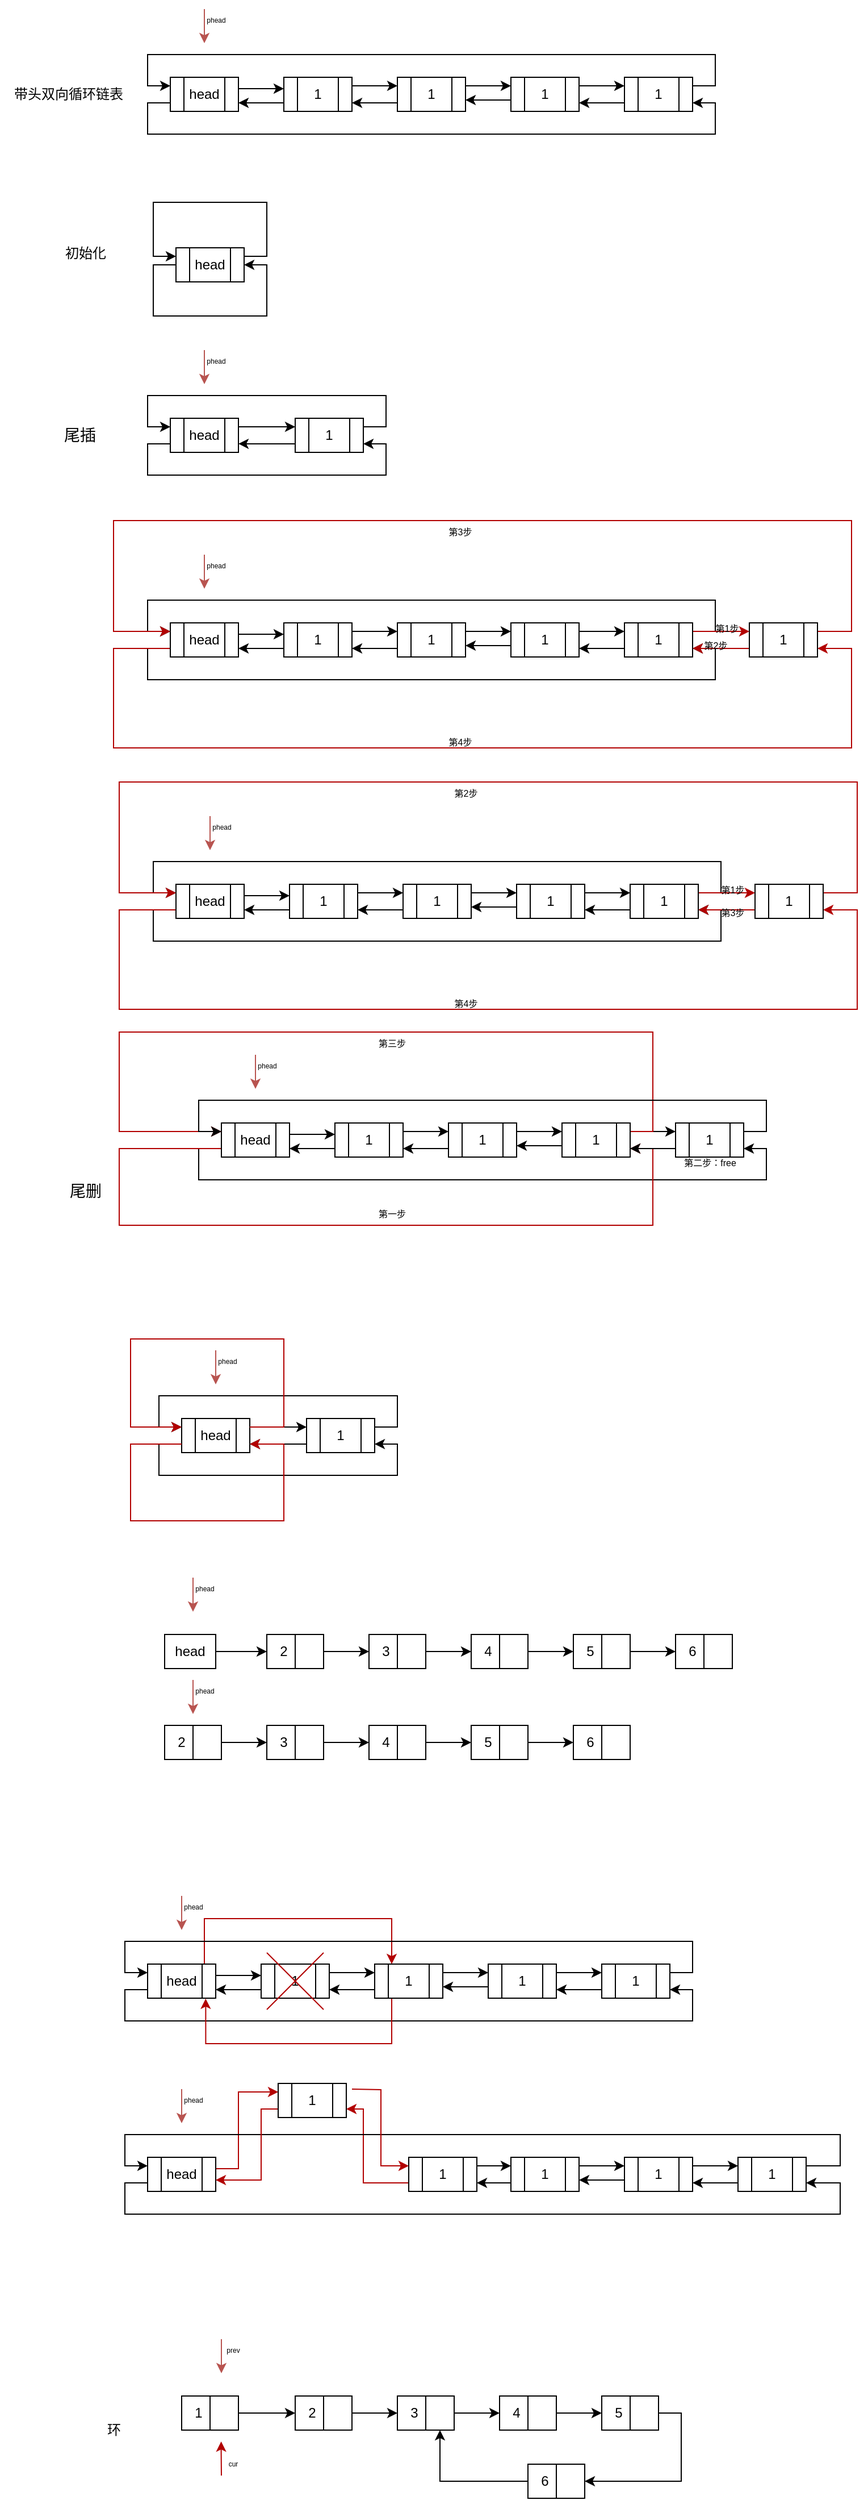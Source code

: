 <mxfile version="20.8.16" type="device"><diagram name="第 1 页" id="2pVMk-pd1giVFOYNEmLN"><mxGraphModel dx="1646" dy="1942" grid="1" gridSize="10" guides="1" tooltips="1" connect="1" arrows="1" fold="1" page="0" pageScale="1" pageWidth="827" pageHeight="1169" math="0" shadow="0"><root><mxCell id="0"/><mxCell id="1" parent="0"/><mxCell id="L4hnc8rmZzQ2T6LxrOu_-1" style="edgeStyle=orthogonalEdgeStyle;rounded=0;orthogonalLoop=1;jettySize=auto;html=1;labelBackgroundColor=#802BFF;fontSize=6;" parent="1" source="L4hnc8rmZzQ2T6LxrOu_-2" target="L4hnc8rmZzQ2T6LxrOu_-16" edge="1"><mxGeometry relative="1" as="geometry"><mxPoint x="-160" y="-1090" as="targetPoint"/><Array as="points"><mxPoint x="-170" y="-1090"/><mxPoint x="-170" y="-1090"/></Array></mxGeometry></mxCell><mxCell id="L4hnc8rmZzQ2T6LxrOu_-33" style="edgeStyle=orthogonalEdgeStyle;rounded=0;orthogonalLoop=1;jettySize=auto;html=1;exitX=0;exitY=0.75;exitDx=0;exitDy=0;entryX=1;entryY=0.75;entryDx=0;entryDy=0;" parent="1" source="L4hnc8rmZzQ2T6LxrOu_-2" target="L4hnc8rmZzQ2T6LxrOu_-21" edge="1"><mxGeometry relative="1" as="geometry"><Array as="points"><mxPoint x="-270" y="-1077"/><mxPoint x="-270" y="-1050"/><mxPoint x="230" y="-1050"/><mxPoint x="230" y="-1077"/></Array></mxGeometry></mxCell><mxCell id="L4hnc8rmZzQ2T6LxrOu_-2" value="head" style="shape=process;whiteSpace=wrap;html=1;backgroundOutline=1;size=0.2;" parent="1" vertex="1"><mxGeometry x="-250" y="-1100" width="60" height="30" as="geometry"/></mxCell><mxCell id="L4hnc8rmZzQ2T6LxrOu_-14" value="" style="endArrow=classic;html=1;rounded=0;fillColor=#f8cecc;strokeColor=#b85450;" parent="1" edge="1"><mxGeometry width="50" height="50" relative="1" as="geometry"><mxPoint x="-220" y="-1160" as="sourcePoint"/><mxPoint x="-220" y="-1130" as="targetPoint"/><Array as="points"><mxPoint x="-220" y="-1150"/></Array></mxGeometry></mxCell><mxCell id="L4hnc8rmZzQ2T6LxrOu_-15" value="phead" style="text;html=1;align=center;verticalAlign=middle;resizable=0;points=[];autosize=1;strokeColor=none;fillColor=none;fontSize=6;" parent="1" vertex="1"><mxGeometry x="-230" y="-1160" width="40" height="20" as="geometry"/></mxCell><mxCell id="L4hnc8rmZzQ2T6LxrOu_-24" style="edgeStyle=orthogonalEdgeStyle;rounded=0;orthogonalLoop=1;jettySize=auto;html=1;exitX=0;exitY=0.75;exitDx=0;exitDy=0;entryX=1;entryY=0.75;entryDx=0;entryDy=0;" parent="1" source="L4hnc8rmZzQ2T6LxrOu_-16" target="L4hnc8rmZzQ2T6LxrOu_-2" edge="1"><mxGeometry relative="1" as="geometry"/></mxCell><mxCell id="L4hnc8rmZzQ2T6LxrOu_-26" style="edgeStyle=orthogonalEdgeStyle;rounded=0;orthogonalLoop=1;jettySize=auto;html=1;exitX=1;exitY=0.25;exitDx=0;exitDy=0;entryX=0;entryY=0.25;entryDx=0;entryDy=0;" parent="1" source="L4hnc8rmZzQ2T6LxrOu_-16" target="L4hnc8rmZzQ2T6LxrOu_-17" edge="1"><mxGeometry relative="1" as="geometry"/></mxCell><mxCell id="L4hnc8rmZzQ2T6LxrOu_-16" value="1" style="shape=process;whiteSpace=wrap;html=1;backgroundOutline=1;size=0.2;" parent="1" vertex="1"><mxGeometry x="-150" y="-1100" width="60" height="30" as="geometry"/></mxCell><mxCell id="L4hnc8rmZzQ2T6LxrOu_-25" style="edgeStyle=orthogonalEdgeStyle;rounded=0;orthogonalLoop=1;jettySize=auto;html=1;exitX=0;exitY=0.75;exitDx=0;exitDy=0;entryX=1;entryY=0.75;entryDx=0;entryDy=0;" parent="1" source="L4hnc8rmZzQ2T6LxrOu_-17" target="L4hnc8rmZzQ2T6LxrOu_-16" edge="1"><mxGeometry relative="1" as="geometry"/></mxCell><mxCell id="L4hnc8rmZzQ2T6LxrOu_-28" style="edgeStyle=orthogonalEdgeStyle;rounded=0;orthogonalLoop=1;jettySize=auto;html=1;exitX=1;exitY=0.25;exitDx=0;exitDy=0;entryX=0;entryY=0.25;entryDx=0;entryDy=0;" parent="1" source="L4hnc8rmZzQ2T6LxrOu_-17" target="L4hnc8rmZzQ2T6LxrOu_-19" edge="1"><mxGeometry relative="1" as="geometry"/></mxCell><mxCell id="L4hnc8rmZzQ2T6LxrOu_-17" value="1" style="shape=process;whiteSpace=wrap;html=1;backgroundOutline=1;size=0.2;" parent="1" vertex="1"><mxGeometry x="-50" y="-1100" width="60" height="30" as="geometry"/></mxCell><mxCell id="L4hnc8rmZzQ2T6LxrOu_-27" value="" style="edgeStyle=orthogonalEdgeStyle;rounded=0;orthogonalLoop=1;jettySize=auto;html=1;" parent="1" source="L4hnc8rmZzQ2T6LxrOu_-19" target="L4hnc8rmZzQ2T6LxrOu_-17" edge="1"><mxGeometry relative="1" as="geometry"><Array as="points"><mxPoint x="30" y="-1080"/><mxPoint x="30" y="-1080"/></Array></mxGeometry></mxCell><mxCell id="L4hnc8rmZzQ2T6LxrOu_-30" style="edgeStyle=orthogonalEdgeStyle;rounded=0;orthogonalLoop=1;jettySize=auto;html=1;exitX=1;exitY=0.25;exitDx=0;exitDy=0;entryX=0;entryY=0.25;entryDx=0;entryDy=0;" parent="1" source="L4hnc8rmZzQ2T6LxrOu_-19" target="L4hnc8rmZzQ2T6LxrOu_-21" edge="1"><mxGeometry relative="1" as="geometry"/></mxCell><mxCell id="L4hnc8rmZzQ2T6LxrOu_-19" value="1" style="shape=process;whiteSpace=wrap;html=1;backgroundOutline=1;size=0.2;" parent="1" vertex="1"><mxGeometry x="50" y="-1100" width="60" height="30" as="geometry"/></mxCell><mxCell id="L4hnc8rmZzQ2T6LxrOu_-31" style="edgeStyle=orthogonalEdgeStyle;rounded=0;orthogonalLoop=1;jettySize=auto;html=1;exitX=0;exitY=0.75;exitDx=0;exitDy=0;entryX=1;entryY=0.75;entryDx=0;entryDy=0;" parent="1" source="L4hnc8rmZzQ2T6LxrOu_-21" target="L4hnc8rmZzQ2T6LxrOu_-19" edge="1"><mxGeometry relative="1" as="geometry"/></mxCell><mxCell id="L4hnc8rmZzQ2T6LxrOu_-32" style="edgeStyle=orthogonalEdgeStyle;rounded=0;orthogonalLoop=1;jettySize=auto;html=1;exitX=1;exitY=0.25;exitDx=0;exitDy=0;entryX=0;entryY=0.25;entryDx=0;entryDy=0;" parent="1" source="L4hnc8rmZzQ2T6LxrOu_-21" target="L4hnc8rmZzQ2T6LxrOu_-2" edge="1"><mxGeometry relative="1" as="geometry"><Array as="points"><mxPoint x="230" y="-1092"/><mxPoint x="230" y="-1120"/><mxPoint x="-270" y="-1120"/><mxPoint x="-270" y="-1092"/></Array></mxGeometry></mxCell><mxCell id="L4hnc8rmZzQ2T6LxrOu_-21" value="1" style="shape=process;whiteSpace=wrap;html=1;backgroundOutline=1;size=0.2;" parent="1" vertex="1"><mxGeometry x="150" y="-1100" width="60" height="30" as="geometry"/></mxCell><mxCell id="L4hnc8rmZzQ2T6LxrOu_-23" value="带头双向循环链表" style="text;html=1;align=center;verticalAlign=middle;resizable=0;points=[];autosize=1;strokeColor=none;fillColor=none;" parent="1" vertex="1"><mxGeometry x="-400" y="-1100" width="120" height="30" as="geometry"/></mxCell><mxCell id="L4hnc8rmZzQ2T6LxrOu_-77" style="edgeStyle=orthogonalEdgeStyle;rounded=0;orthogonalLoop=1;jettySize=auto;html=1;exitX=1;exitY=0.25;exitDx=0;exitDy=0;entryX=0;entryY=0.25;entryDx=0;entryDy=0;fontSize=8;" parent="1" source="L4hnc8rmZzQ2T6LxrOu_-35" target="L4hnc8rmZzQ2T6LxrOu_-72" edge="1"><mxGeometry relative="1" as="geometry"/></mxCell><mxCell id="L4hnc8rmZzQ2T6LxrOu_-35" value="head" style="shape=process;whiteSpace=wrap;html=1;backgroundOutline=1;size=0.2;" parent="1" vertex="1"><mxGeometry x="-250" y="-800" width="60" height="30" as="geometry"/></mxCell><mxCell id="L4hnc8rmZzQ2T6LxrOu_-37" style="edgeStyle=orthogonalEdgeStyle;rounded=0;orthogonalLoop=1;jettySize=auto;html=1;exitX=0;exitY=0.75;exitDx=0;exitDy=0;entryX=1;entryY=0.75;entryDx=0;entryDy=0;" parent="1" source="L4hnc8rmZzQ2T6LxrOu_-35" target="L4hnc8rmZzQ2T6LxrOu_-72" edge="1"><mxGeometry relative="1" as="geometry"><Array as="points"><mxPoint x="-270" y="-778"/><mxPoint x="-270" y="-750"/><mxPoint x="-60" y="-750"/><mxPoint x="-60" y="-778"/></Array></mxGeometry></mxCell><mxCell id="L4hnc8rmZzQ2T6LxrOu_-38" value="" style="endArrow=classic;html=1;rounded=0;fillColor=#f8cecc;strokeColor=#b85450;" parent="1" edge="1"><mxGeometry width="50" height="50" relative="1" as="geometry"><mxPoint x="-220" y="-860" as="sourcePoint"/><mxPoint x="-220" y="-830" as="targetPoint"/><Array as="points"><mxPoint x="-220" y="-850"/></Array></mxGeometry></mxCell><mxCell id="L4hnc8rmZzQ2T6LxrOu_-39" value="phead" style="text;html=1;align=center;verticalAlign=middle;resizable=0;points=[];autosize=1;strokeColor=none;fillColor=none;fontSize=6;" parent="1" vertex="1"><mxGeometry x="-230" y="-860" width="40" height="20" as="geometry"/></mxCell><mxCell id="L4hnc8rmZzQ2T6LxrOu_-40" value="初始化" style="text;html=1;align=center;verticalAlign=middle;resizable=0;points=[];autosize=1;strokeColor=none;fillColor=none;" parent="1" vertex="1"><mxGeometry x="-355" y="-960" width="60" height="30" as="geometry"/></mxCell><mxCell id="L4hnc8rmZzQ2T6LxrOu_-41" style="edgeStyle=orthogonalEdgeStyle;rounded=0;orthogonalLoop=1;jettySize=auto;html=1;labelBackgroundColor=#802BFF;fontSize=6;" parent="1" source="L4hnc8rmZzQ2T6LxrOu_-43" target="L4hnc8rmZzQ2T6LxrOu_-48" edge="1"><mxGeometry relative="1" as="geometry"><mxPoint x="-160" y="-610" as="targetPoint"/><Array as="points"><mxPoint x="-170" y="-610"/><mxPoint x="-170" y="-610"/></Array></mxGeometry></mxCell><mxCell id="L4hnc8rmZzQ2T6LxrOu_-42" style="edgeStyle=orthogonalEdgeStyle;rounded=0;orthogonalLoop=1;jettySize=auto;html=1;exitX=0;exitY=0.75;exitDx=0;exitDy=0;entryX=1;entryY=0.75;entryDx=0;entryDy=0;" parent="1" source="L4hnc8rmZzQ2T6LxrOu_-43" target="L4hnc8rmZzQ2T6LxrOu_-57" edge="1"><mxGeometry relative="1" as="geometry"><Array as="points"><mxPoint x="-270" y="-597"/><mxPoint x="-270" y="-570"/><mxPoint x="230" y="-570"/><mxPoint x="230" y="-597"/></Array></mxGeometry></mxCell><mxCell id="L4hnc8rmZzQ2T6LxrOu_-67" style="edgeStyle=orthogonalEdgeStyle;rounded=0;orthogonalLoop=1;jettySize=auto;html=1;exitX=0;exitY=0.75;exitDx=0;exitDy=0;entryX=1;entryY=0.75;entryDx=0;entryDy=0;fontSize=8;fillColor=#e51400;strokeColor=#B20000;" parent="1" source="L4hnc8rmZzQ2T6LxrOu_-43" target="L4hnc8rmZzQ2T6LxrOu_-59" edge="1"><mxGeometry relative="1" as="geometry"><Array as="points"><mxPoint x="-300" y="-598"/><mxPoint x="-300" y="-510"/><mxPoint x="350" y="-510"/><mxPoint x="350" y="-598"/></Array></mxGeometry></mxCell><mxCell id="L4hnc8rmZzQ2T6LxrOu_-43" value="head" style="shape=process;whiteSpace=wrap;html=1;backgroundOutline=1;size=0.2;" parent="1" vertex="1"><mxGeometry x="-250" y="-620" width="60" height="30" as="geometry"/></mxCell><mxCell id="L4hnc8rmZzQ2T6LxrOu_-44" value="" style="endArrow=classic;html=1;rounded=0;fillColor=#f8cecc;strokeColor=#b85450;" parent="1" edge="1"><mxGeometry width="50" height="50" relative="1" as="geometry"><mxPoint x="-220" y="-680" as="sourcePoint"/><mxPoint x="-220" y="-650" as="targetPoint"/><Array as="points"><mxPoint x="-220" y="-670"/></Array></mxGeometry></mxCell><mxCell id="L4hnc8rmZzQ2T6LxrOu_-45" value="phead" style="text;html=1;align=center;verticalAlign=middle;resizable=0;points=[];autosize=1;strokeColor=none;fillColor=none;fontSize=6;" parent="1" vertex="1"><mxGeometry x="-230" y="-680" width="40" height="20" as="geometry"/></mxCell><mxCell id="L4hnc8rmZzQ2T6LxrOu_-46" style="edgeStyle=orthogonalEdgeStyle;rounded=0;orthogonalLoop=1;jettySize=auto;html=1;exitX=0;exitY=0.75;exitDx=0;exitDy=0;entryX=1;entryY=0.75;entryDx=0;entryDy=0;" parent="1" source="L4hnc8rmZzQ2T6LxrOu_-48" target="L4hnc8rmZzQ2T6LxrOu_-43" edge="1"><mxGeometry relative="1" as="geometry"/></mxCell><mxCell id="L4hnc8rmZzQ2T6LxrOu_-47" style="edgeStyle=orthogonalEdgeStyle;rounded=0;orthogonalLoop=1;jettySize=auto;html=1;exitX=1;exitY=0.25;exitDx=0;exitDy=0;entryX=0;entryY=0.25;entryDx=0;entryDy=0;" parent="1" source="L4hnc8rmZzQ2T6LxrOu_-48" target="L4hnc8rmZzQ2T6LxrOu_-51" edge="1"><mxGeometry relative="1" as="geometry"/></mxCell><mxCell id="L4hnc8rmZzQ2T6LxrOu_-48" value="1" style="shape=process;whiteSpace=wrap;html=1;backgroundOutline=1;size=0.2;" parent="1" vertex="1"><mxGeometry x="-150" y="-620" width="60" height="30" as="geometry"/></mxCell><mxCell id="L4hnc8rmZzQ2T6LxrOu_-49" style="edgeStyle=orthogonalEdgeStyle;rounded=0;orthogonalLoop=1;jettySize=auto;html=1;exitX=0;exitY=0.75;exitDx=0;exitDy=0;entryX=1;entryY=0.75;entryDx=0;entryDy=0;" parent="1" source="L4hnc8rmZzQ2T6LxrOu_-51" target="L4hnc8rmZzQ2T6LxrOu_-48" edge="1"><mxGeometry relative="1" as="geometry"/></mxCell><mxCell id="L4hnc8rmZzQ2T6LxrOu_-50" style="edgeStyle=orthogonalEdgeStyle;rounded=0;orthogonalLoop=1;jettySize=auto;html=1;exitX=1;exitY=0.25;exitDx=0;exitDy=0;entryX=0;entryY=0.25;entryDx=0;entryDy=0;" parent="1" source="L4hnc8rmZzQ2T6LxrOu_-51" target="L4hnc8rmZzQ2T6LxrOu_-54" edge="1"><mxGeometry relative="1" as="geometry"/></mxCell><mxCell id="L4hnc8rmZzQ2T6LxrOu_-51" value="1" style="shape=process;whiteSpace=wrap;html=1;backgroundOutline=1;size=0.2;" parent="1" vertex="1"><mxGeometry x="-50" y="-620" width="60" height="30" as="geometry"/></mxCell><mxCell id="L4hnc8rmZzQ2T6LxrOu_-52" value="" style="edgeStyle=orthogonalEdgeStyle;rounded=0;orthogonalLoop=1;jettySize=auto;html=1;" parent="1" source="L4hnc8rmZzQ2T6LxrOu_-54" target="L4hnc8rmZzQ2T6LxrOu_-51" edge="1"><mxGeometry relative="1" as="geometry"><Array as="points"><mxPoint x="30" y="-600"/><mxPoint x="30" y="-600"/></Array></mxGeometry></mxCell><mxCell id="L4hnc8rmZzQ2T6LxrOu_-53" style="edgeStyle=orthogonalEdgeStyle;rounded=0;orthogonalLoop=1;jettySize=auto;html=1;exitX=1;exitY=0.25;exitDx=0;exitDy=0;entryX=0;entryY=0.25;entryDx=0;entryDy=0;" parent="1" source="L4hnc8rmZzQ2T6LxrOu_-54" target="L4hnc8rmZzQ2T6LxrOu_-57" edge="1"><mxGeometry relative="1" as="geometry"/></mxCell><mxCell id="L4hnc8rmZzQ2T6LxrOu_-54" value="1" style="shape=process;whiteSpace=wrap;html=1;backgroundOutline=1;size=0.2;" parent="1" vertex="1"><mxGeometry x="50" y="-620" width="60" height="30" as="geometry"/></mxCell><mxCell id="L4hnc8rmZzQ2T6LxrOu_-55" style="edgeStyle=orthogonalEdgeStyle;rounded=0;orthogonalLoop=1;jettySize=auto;html=1;exitX=0;exitY=0.75;exitDx=0;exitDy=0;entryX=1;entryY=0.75;entryDx=0;entryDy=0;" parent="1" source="L4hnc8rmZzQ2T6LxrOu_-57" target="L4hnc8rmZzQ2T6LxrOu_-54" edge="1"><mxGeometry relative="1" as="geometry"/></mxCell><mxCell id="L4hnc8rmZzQ2T6LxrOu_-56" style="edgeStyle=orthogonalEdgeStyle;rounded=0;orthogonalLoop=1;jettySize=auto;html=1;exitX=1;exitY=0.25;exitDx=0;exitDy=0;entryX=0;entryY=0.25;entryDx=0;entryDy=0;" parent="1" source="L4hnc8rmZzQ2T6LxrOu_-57" target="L4hnc8rmZzQ2T6LxrOu_-43" edge="1"><mxGeometry relative="1" as="geometry"><Array as="points"><mxPoint x="230" y="-612"/><mxPoint x="230" y="-640"/><mxPoint x="-270" y="-640"/><mxPoint x="-270" y="-612"/></Array></mxGeometry></mxCell><mxCell id="L4hnc8rmZzQ2T6LxrOu_-60" style="edgeStyle=orthogonalEdgeStyle;rounded=0;orthogonalLoop=1;jettySize=auto;html=1;exitX=1;exitY=0.25;exitDx=0;exitDy=0;fillColor=#a20025;strokeColor=#6F0000;" parent="1" source="L4hnc8rmZzQ2T6LxrOu_-57" edge="1"><mxGeometry relative="1" as="geometry"><mxPoint x="210" y="-612.429" as="targetPoint"/></mxGeometry></mxCell><mxCell id="L4hnc8rmZzQ2T6LxrOu_-63" style="edgeStyle=orthogonalEdgeStyle;rounded=0;orthogonalLoop=1;jettySize=auto;html=1;exitX=1;exitY=0.25;exitDx=0;exitDy=0;entryX=0;entryY=0.25;entryDx=0;entryDy=0;fillColor=#e51400;strokeColor=#B20000;" parent="1" source="L4hnc8rmZzQ2T6LxrOu_-57" target="L4hnc8rmZzQ2T6LxrOu_-59" edge="1"><mxGeometry relative="1" as="geometry"/></mxCell><mxCell id="L4hnc8rmZzQ2T6LxrOu_-57" value="1" style="shape=process;whiteSpace=wrap;html=1;backgroundOutline=1;size=0.2;" parent="1" vertex="1"><mxGeometry x="150" y="-620" width="60" height="30" as="geometry"/></mxCell><mxCell id="L4hnc8rmZzQ2T6LxrOu_-61" style="edgeStyle=orthogonalEdgeStyle;rounded=0;orthogonalLoop=1;jettySize=auto;html=1;exitX=1;exitY=0.25;exitDx=0;exitDy=0;entryX=0;entryY=0.25;entryDx=0;entryDy=0;fillColor=#e51400;strokeColor=#B20000;startArrow=none;" parent="1" source="L4hnc8rmZzQ2T6LxrOu_-59" target="L4hnc8rmZzQ2T6LxrOu_-43" edge="1"><mxGeometry relative="1" as="geometry"><mxPoint x="350" y="-650" as="targetPoint"/><Array as="points"><mxPoint x="350" y="-612"/><mxPoint x="350" y="-710"/><mxPoint x="-300" y="-710"/><mxPoint x="-300" y="-612"/></Array></mxGeometry></mxCell><mxCell id="L4hnc8rmZzQ2T6LxrOu_-65" style="edgeStyle=orthogonalEdgeStyle;rounded=0;orthogonalLoop=1;jettySize=auto;html=1;exitX=0;exitY=0.75;exitDx=0;exitDy=0;fillColor=#e51400;strokeColor=#B20000;" parent="1" source="L4hnc8rmZzQ2T6LxrOu_-59" edge="1"><mxGeometry relative="1" as="geometry"><mxPoint x="210" y="-597.571" as="targetPoint"/></mxGeometry></mxCell><mxCell id="L4hnc8rmZzQ2T6LxrOu_-59" value="1" style="shape=process;whiteSpace=wrap;html=1;backgroundOutline=1;size=0.2;" parent="1" vertex="1"><mxGeometry x="260" y="-620" width="60" height="30" as="geometry"/></mxCell><mxCell id="L4hnc8rmZzQ2T6LxrOu_-64" value="第1步" style="text;html=1;align=center;verticalAlign=middle;resizable=0;points=[];autosize=1;strokeColor=none;fillColor=none;fontSize=8;" parent="1" vertex="1"><mxGeometry x="220" y="-625" width="40" height="20" as="geometry"/></mxCell><mxCell id="L4hnc8rmZzQ2T6LxrOu_-66" value="第2步" style="text;html=1;align=center;verticalAlign=middle;resizable=0;points=[];autosize=1;strokeColor=none;fillColor=none;fontSize=8;" parent="1" vertex="1"><mxGeometry x="210" y="-610" width="40" height="20" as="geometry"/></mxCell><mxCell id="L4hnc8rmZzQ2T6LxrOu_-62" value="第3步" style="text;html=1;align=center;verticalAlign=middle;resizable=0;points=[];autosize=1;strokeColor=none;fillColor=none;fontSize=8;" parent="1" vertex="1"><mxGeometry x="-15" y="-710" width="40" height="20" as="geometry"/></mxCell><mxCell id="L4hnc8rmZzQ2T6LxrOu_-71" value="第4步" style="text;html=1;align=center;verticalAlign=middle;resizable=0;points=[];autosize=1;strokeColor=none;fillColor=none;fontSize=8;" parent="1" vertex="1"><mxGeometry x="-15" y="-525" width="40" height="20" as="geometry"/></mxCell><mxCell id="L4hnc8rmZzQ2T6LxrOu_-78" style="edgeStyle=orthogonalEdgeStyle;rounded=0;orthogonalLoop=1;jettySize=auto;html=1;exitX=0;exitY=0.75;exitDx=0;exitDy=0;fontSize=8;" parent="1" source="L4hnc8rmZzQ2T6LxrOu_-72" edge="1"><mxGeometry relative="1" as="geometry"><mxPoint x="-190" y="-777.571" as="targetPoint"/></mxGeometry></mxCell><mxCell id="L4hnc8rmZzQ2T6LxrOu_-79" style="edgeStyle=orthogonalEdgeStyle;rounded=0;orthogonalLoop=1;jettySize=auto;html=1;exitX=1;exitY=0.25;exitDx=0;exitDy=0;entryX=0;entryY=0.25;entryDx=0;entryDy=0;fontSize=8;" parent="1" source="L4hnc8rmZzQ2T6LxrOu_-72" target="L4hnc8rmZzQ2T6LxrOu_-35" edge="1"><mxGeometry relative="1" as="geometry"><Array as="points"><mxPoint x="-60" y="-792"/><mxPoint x="-60" y="-820"/><mxPoint x="-270" y="-820"/><mxPoint x="-270" y="-792"/></Array></mxGeometry></mxCell><mxCell id="L4hnc8rmZzQ2T6LxrOu_-72" value="1" style="shape=process;whiteSpace=wrap;html=1;backgroundOutline=1;size=0.2;" parent="1" vertex="1"><mxGeometry x="-140" y="-800" width="60" height="30" as="geometry"/></mxCell><mxCell id="L4hnc8rmZzQ2T6LxrOu_-80" style="edgeStyle=orthogonalEdgeStyle;rounded=0;orthogonalLoop=1;jettySize=auto;html=1;labelBackgroundColor=#802BFF;fontSize=6;" parent="1" source="L4hnc8rmZzQ2T6LxrOu_-83" target="L4hnc8rmZzQ2T6LxrOu_-88" edge="1"><mxGeometry relative="1" as="geometry"><mxPoint x="-155" y="-380" as="targetPoint"/><Array as="points"><mxPoint x="-165" y="-380"/><mxPoint x="-165" y="-380"/></Array></mxGeometry></mxCell><mxCell id="L4hnc8rmZzQ2T6LxrOu_-81" style="edgeStyle=orthogonalEdgeStyle;rounded=0;orthogonalLoop=1;jettySize=auto;html=1;exitX=0;exitY=0.75;exitDx=0;exitDy=0;entryX=1;entryY=0.75;entryDx=0;entryDy=0;" parent="1" source="L4hnc8rmZzQ2T6LxrOu_-83" target="L4hnc8rmZzQ2T6LxrOu_-99" edge="1"><mxGeometry relative="1" as="geometry"><Array as="points"><mxPoint x="-265" y="-367"/><mxPoint x="-265" y="-340"/><mxPoint x="235" y="-340"/><mxPoint x="235" y="-367"/></Array></mxGeometry></mxCell><mxCell id="L4hnc8rmZzQ2T6LxrOu_-82" style="edgeStyle=orthogonalEdgeStyle;rounded=0;orthogonalLoop=1;jettySize=auto;html=1;exitX=0;exitY=0.75;exitDx=0;exitDy=0;entryX=1;entryY=0.75;entryDx=0;entryDy=0;fontSize=8;fillColor=#e51400;strokeColor=#B20000;" parent="1" source="L4hnc8rmZzQ2T6LxrOu_-83" target="L4hnc8rmZzQ2T6LxrOu_-102" edge="1"><mxGeometry relative="1" as="geometry"><Array as="points"><mxPoint x="-295" y="-368"/><mxPoint x="-295" y="-280"/><mxPoint x="355" y="-280"/><mxPoint x="355" y="-368"/></Array></mxGeometry></mxCell><mxCell id="L4hnc8rmZzQ2T6LxrOu_-83" value="head" style="shape=process;whiteSpace=wrap;html=1;backgroundOutline=1;size=0.2;" parent="1" vertex="1"><mxGeometry x="-245" y="-390" width="60" height="30" as="geometry"/></mxCell><mxCell id="L4hnc8rmZzQ2T6LxrOu_-84" value="" style="endArrow=classic;html=1;rounded=0;fillColor=#f8cecc;strokeColor=#b85450;" parent="1" edge="1"><mxGeometry width="50" height="50" relative="1" as="geometry"><mxPoint x="-215" y="-450" as="sourcePoint"/><mxPoint x="-215" y="-420" as="targetPoint"/><Array as="points"><mxPoint x="-215" y="-440"/></Array></mxGeometry></mxCell><mxCell id="L4hnc8rmZzQ2T6LxrOu_-85" value="phead" style="text;html=1;align=center;verticalAlign=middle;resizable=0;points=[];autosize=1;strokeColor=none;fillColor=none;fontSize=6;" parent="1" vertex="1"><mxGeometry x="-225" y="-450" width="40" height="20" as="geometry"/></mxCell><mxCell id="L4hnc8rmZzQ2T6LxrOu_-86" style="edgeStyle=orthogonalEdgeStyle;rounded=0;orthogonalLoop=1;jettySize=auto;html=1;exitX=0;exitY=0.75;exitDx=0;exitDy=0;entryX=1;entryY=0.75;entryDx=0;entryDy=0;" parent="1" source="L4hnc8rmZzQ2T6LxrOu_-88" target="L4hnc8rmZzQ2T6LxrOu_-83" edge="1"><mxGeometry relative="1" as="geometry"/></mxCell><mxCell id="L4hnc8rmZzQ2T6LxrOu_-87" style="edgeStyle=orthogonalEdgeStyle;rounded=0;orthogonalLoop=1;jettySize=auto;html=1;exitX=1;exitY=0.25;exitDx=0;exitDy=0;entryX=0;entryY=0.25;entryDx=0;entryDy=0;" parent="1" source="L4hnc8rmZzQ2T6LxrOu_-88" target="L4hnc8rmZzQ2T6LxrOu_-91" edge="1"><mxGeometry relative="1" as="geometry"/></mxCell><mxCell id="L4hnc8rmZzQ2T6LxrOu_-88" value="1" style="shape=process;whiteSpace=wrap;html=1;backgroundOutline=1;size=0.2;" parent="1" vertex="1"><mxGeometry x="-145" y="-390" width="60" height="30" as="geometry"/></mxCell><mxCell id="L4hnc8rmZzQ2T6LxrOu_-89" style="edgeStyle=orthogonalEdgeStyle;rounded=0;orthogonalLoop=1;jettySize=auto;html=1;exitX=0;exitY=0.75;exitDx=0;exitDy=0;entryX=1;entryY=0.75;entryDx=0;entryDy=0;" parent="1" source="L4hnc8rmZzQ2T6LxrOu_-91" target="L4hnc8rmZzQ2T6LxrOu_-88" edge="1"><mxGeometry relative="1" as="geometry"/></mxCell><mxCell id="L4hnc8rmZzQ2T6LxrOu_-90" style="edgeStyle=orthogonalEdgeStyle;rounded=0;orthogonalLoop=1;jettySize=auto;html=1;exitX=1;exitY=0.25;exitDx=0;exitDy=0;entryX=0;entryY=0.25;entryDx=0;entryDy=0;" parent="1" source="L4hnc8rmZzQ2T6LxrOu_-91" target="L4hnc8rmZzQ2T6LxrOu_-94" edge="1"><mxGeometry relative="1" as="geometry"/></mxCell><mxCell id="L4hnc8rmZzQ2T6LxrOu_-91" value="1" style="shape=process;whiteSpace=wrap;html=1;backgroundOutline=1;size=0.2;" parent="1" vertex="1"><mxGeometry x="-45" y="-390" width="60" height="30" as="geometry"/></mxCell><mxCell id="L4hnc8rmZzQ2T6LxrOu_-92" value="" style="edgeStyle=orthogonalEdgeStyle;rounded=0;orthogonalLoop=1;jettySize=auto;html=1;" parent="1" source="L4hnc8rmZzQ2T6LxrOu_-94" target="L4hnc8rmZzQ2T6LxrOu_-91" edge="1"><mxGeometry relative="1" as="geometry"><Array as="points"><mxPoint x="35" y="-370"/><mxPoint x="35" y="-370"/></Array></mxGeometry></mxCell><mxCell id="L4hnc8rmZzQ2T6LxrOu_-93" style="edgeStyle=orthogonalEdgeStyle;rounded=0;orthogonalLoop=1;jettySize=auto;html=1;exitX=1;exitY=0.25;exitDx=0;exitDy=0;entryX=0;entryY=0.25;entryDx=0;entryDy=0;" parent="1" source="L4hnc8rmZzQ2T6LxrOu_-94" target="L4hnc8rmZzQ2T6LxrOu_-99" edge="1"><mxGeometry relative="1" as="geometry"/></mxCell><mxCell id="L4hnc8rmZzQ2T6LxrOu_-94" value="1" style="shape=process;whiteSpace=wrap;html=1;backgroundOutline=1;size=0.2;" parent="1" vertex="1"><mxGeometry x="55" y="-390" width="60" height="30" as="geometry"/></mxCell><mxCell id="L4hnc8rmZzQ2T6LxrOu_-95" style="edgeStyle=orthogonalEdgeStyle;rounded=0;orthogonalLoop=1;jettySize=auto;html=1;exitX=0;exitY=0.75;exitDx=0;exitDy=0;entryX=1;entryY=0.75;entryDx=0;entryDy=0;" parent="1" source="L4hnc8rmZzQ2T6LxrOu_-99" target="L4hnc8rmZzQ2T6LxrOu_-94" edge="1"><mxGeometry relative="1" as="geometry"/></mxCell><mxCell id="L4hnc8rmZzQ2T6LxrOu_-96" style="edgeStyle=orthogonalEdgeStyle;rounded=0;orthogonalLoop=1;jettySize=auto;html=1;exitX=1;exitY=0.25;exitDx=0;exitDy=0;entryX=0;entryY=0.25;entryDx=0;entryDy=0;" parent="1" source="L4hnc8rmZzQ2T6LxrOu_-99" target="L4hnc8rmZzQ2T6LxrOu_-83" edge="1"><mxGeometry relative="1" as="geometry"><Array as="points"><mxPoint x="235" y="-382"/><mxPoint x="235" y="-410"/><mxPoint x="-265" y="-410"/><mxPoint x="-265" y="-382"/></Array></mxGeometry></mxCell><mxCell id="L4hnc8rmZzQ2T6LxrOu_-97" style="edgeStyle=orthogonalEdgeStyle;rounded=0;orthogonalLoop=1;jettySize=auto;html=1;exitX=1;exitY=0.25;exitDx=0;exitDy=0;fillColor=#a20025;strokeColor=#6F0000;" parent="1" source="L4hnc8rmZzQ2T6LxrOu_-99" edge="1"><mxGeometry relative="1" as="geometry"><mxPoint x="215" y="-382.429" as="targetPoint"/></mxGeometry></mxCell><mxCell id="L4hnc8rmZzQ2T6LxrOu_-98" style="edgeStyle=orthogonalEdgeStyle;rounded=0;orthogonalLoop=1;jettySize=auto;html=1;exitX=1;exitY=0.25;exitDx=0;exitDy=0;entryX=0;entryY=0.25;entryDx=0;entryDy=0;fillColor=#e51400;strokeColor=#B20000;" parent="1" source="L4hnc8rmZzQ2T6LxrOu_-99" target="L4hnc8rmZzQ2T6LxrOu_-102" edge="1"><mxGeometry relative="1" as="geometry"/></mxCell><mxCell id="L4hnc8rmZzQ2T6LxrOu_-99" value="1" style="shape=process;whiteSpace=wrap;html=1;backgroundOutline=1;size=0.2;" parent="1" vertex="1"><mxGeometry x="155" y="-390" width="60" height="30" as="geometry"/></mxCell><mxCell id="L4hnc8rmZzQ2T6LxrOu_-100" style="edgeStyle=orthogonalEdgeStyle;rounded=0;orthogonalLoop=1;jettySize=auto;html=1;exitX=1;exitY=0.25;exitDx=0;exitDy=0;entryX=0;entryY=0.25;entryDx=0;entryDy=0;fillColor=#e51400;strokeColor=#B20000;startArrow=none;" parent="1" source="L4hnc8rmZzQ2T6LxrOu_-102" target="L4hnc8rmZzQ2T6LxrOu_-83" edge="1"><mxGeometry relative="1" as="geometry"><mxPoint x="355" y="-420" as="targetPoint"/><Array as="points"><mxPoint x="355" y="-382"/><mxPoint x="355" y="-480"/><mxPoint x="-295" y="-480"/><mxPoint x="-295" y="-382"/></Array></mxGeometry></mxCell><mxCell id="L4hnc8rmZzQ2T6LxrOu_-101" style="edgeStyle=orthogonalEdgeStyle;rounded=0;orthogonalLoop=1;jettySize=auto;html=1;exitX=0;exitY=0.75;exitDx=0;exitDy=0;fillColor=#e51400;strokeColor=#B20000;" parent="1" source="L4hnc8rmZzQ2T6LxrOu_-102" edge="1"><mxGeometry relative="1" as="geometry"><mxPoint x="215" y="-367.571" as="targetPoint"/></mxGeometry></mxCell><mxCell id="L4hnc8rmZzQ2T6LxrOu_-102" value="1" style="shape=process;whiteSpace=wrap;html=1;backgroundOutline=1;size=0.2;" parent="1" vertex="1"><mxGeometry x="265" y="-390" width="60" height="30" as="geometry"/></mxCell><mxCell id="L4hnc8rmZzQ2T6LxrOu_-103" value="第1步" style="text;html=1;align=center;verticalAlign=middle;resizable=0;points=[];autosize=1;strokeColor=none;fillColor=none;fontSize=8;" parent="1" vertex="1"><mxGeometry x="225" y="-395" width="40" height="20" as="geometry"/></mxCell><mxCell id="L4hnc8rmZzQ2T6LxrOu_-104" value="第2步" style="text;html=1;align=center;verticalAlign=middle;resizable=0;points=[];autosize=1;strokeColor=none;fillColor=none;fontSize=8;" parent="1" vertex="1"><mxGeometry x="-10" y="-480" width="40" height="20" as="geometry"/></mxCell><mxCell id="L4hnc8rmZzQ2T6LxrOu_-105" value="第3步" style="text;html=1;align=center;verticalAlign=middle;resizable=0;points=[];autosize=1;strokeColor=none;fillColor=none;fontSize=8;" parent="1" vertex="1"><mxGeometry x="225" y="-375" width="40" height="20" as="geometry"/></mxCell><mxCell id="L4hnc8rmZzQ2T6LxrOu_-106" value="第4步" style="text;html=1;align=center;verticalAlign=middle;resizable=0;points=[];autosize=1;strokeColor=none;fillColor=none;fontSize=8;" parent="1" vertex="1"><mxGeometry x="-10" y="-295" width="40" height="20" as="geometry"/></mxCell><mxCell id="L4hnc8rmZzQ2T6LxrOu_-107" style="edgeStyle=orthogonalEdgeStyle;rounded=0;orthogonalLoop=1;jettySize=auto;html=1;labelBackgroundColor=#802BFF;fontSize=6;" parent="1" source="L4hnc8rmZzQ2T6LxrOu_-109" target="L4hnc8rmZzQ2T6LxrOu_-114" edge="1"><mxGeometry relative="1" as="geometry"><mxPoint x="-115.0" y="-170" as="targetPoint"/><Array as="points"><mxPoint x="-125.0" y="-170"/><mxPoint x="-125.0" y="-170"/></Array></mxGeometry></mxCell><mxCell id="L4hnc8rmZzQ2T6LxrOu_-108" style="edgeStyle=orthogonalEdgeStyle;rounded=0;orthogonalLoop=1;jettySize=auto;html=1;exitX=0;exitY=0.75;exitDx=0;exitDy=0;entryX=1;entryY=0.75;entryDx=0;entryDy=0;" parent="1" source="L4hnc8rmZzQ2T6LxrOu_-109" target="L4hnc8rmZzQ2T6LxrOu_-123" edge="1"><mxGeometry relative="1" as="geometry"><Array as="points"><mxPoint x="-225.0" y="-157"/><mxPoint x="-225.0" y="-130"/><mxPoint x="275.0" y="-130"/><mxPoint x="275.0" y="-157"/></Array></mxGeometry></mxCell><mxCell id="L4hnc8rmZzQ2T6LxrOu_-125" style="edgeStyle=orthogonalEdgeStyle;rounded=0;orthogonalLoop=1;jettySize=auto;html=1;exitX=0;exitY=0.75;exitDx=0;exitDy=0;entryX=1;entryY=0.75;entryDx=0;entryDy=0;fontSize=8;fillColor=#e51400;strokeColor=#B20000;" parent="1" source="L4hnc8rmZzQ2T6LxrOu_-109" target="L4hnc8rmZzQ2T6LxrOu_-120" edge="1"><mxGeometry relative="1" as="geometry"><Array as="points"><mxPoint x="-295" y="-157"/><mxPoint x="-295" y="-90"/><mxPoint x="175" y="-90"/><mxPoint x="175" y="-157"/></Array></mxGeometry></mxCell><mxCell id="L4hnc8rmZzQ2T6LxrOu_-109" value="head" style="shape=process;whiteSpace=wrap;html=1;backgroundOutline=1;size=0.2;" parent="1" vertex="1"><mxGeometry x="-205.0" y="-180" width="60" height="30" as="geometry"/></mxCell><mxCell id="L4hnc8rmZzQ2T6LxrOu_-110" value="" style="endArrow=classic;html=1;rounded=0;fillColor=#f8cecc;strokeColor=#b85450;" parent="1" edge="1"><mxGeometry width="50" height="50" relative="1" as="geometry"><mxPoint x="-175.0" y="-240" as="sourcePoint"/><mxPoint x="-175.0" y="-210" as="targetPoint"/><Array as="points"><mxPoint x="-175.0" y="-230"/></Array></mxGeometry></mxCell><mxCell id="L4hnc8rmZzQ2T6LxrOu_-111" value="phead" style="text;html=1;align=center;verticalAlign=middle;resizable=0;points=[];autosize=1;strokeColor=none;fillColor=none;fontSize=6;" parent="1" vertex="1"><mxGeometry x="-185.0" y="-240" width="40" height="20" as="geometry"/></mxCell><mxCell id="L4hnc8rmZzQ2T6LxrOu_-112" style="edgeStyle=orthogonalEdgeStyle;rounded=0;orthogonalLoop=1;jettySize=auto;html=1;exitX=0;exitY=0.75;exitDx=0;exitDy=0;entryX=1;entryY=0.75;entryDx=0;entryDy=0;" parent="1" source="L4hnc8rmZzQ2T6LxrOu_-114" target="L4hnc8rmZzQ2T6LxrOu_-109" edge="1"><mxGeometry relative="1" as="geometry"/></mxCell><mxCell id="L4hnc8rmZzQ2T6LxrOu_-113" style="edgeStyle=orthogonalEdgeStyle;rounded=0;orthogonalLoop=1;jettySize=auto;html=1;exitX=1;exitY=0.25;exitDx=0;exitDy=0;entryX=0;entryY=0.25;entryDx=0;entryDy=0;" parent="1" source="L4hnc8rmZzQ2T6LxrOu_-114" target="L4hnc8rmZzQ2T6LxrOu_-117" edge="1"><mxGeometry relative="1" as="geometry"/></mxCell><mxCell id="L4hnc8rmZzQ2T6LxrOu_-114" value="1" style="shape=process;whiteSpace=wrap;html=1;backgroundOutline=1;size=0.2;" parent="1" vertex="1"><mxGeometry x="-105.0" y="-180" width="60" height="30" as="geometry"/></mxCell><mxCell id="L4hnc8rmZzQ2T6LxrOu_-115" style="edgeStyle=orthogonalEdgeStyle;rounded=0;orthogonalLoop=1;jettySize=auto;html=1;exitX=0;exitY=0.75;exitDx=0;exitDy=0;entryX=1;entryY=0.75;entryDx=0;entryDy=0;" parent="1" source="L4hnc8rmZzQ2T6LxrOu_-117" target="L4hnc8rmZzQ2T6LxrOu_-114" edge="1"><mxGeometry relative="1" as="geometry"/></mxCell><mxCell id="L4hnc8rmZzQ2T6LxrOu_-116" style="edgeStyle=orthogonalEdgeStyle;rounded=0;orthogonalLoop=1;jettySize=auto;html=1;exitX=1;exitY=0.25;exitDx=0;exitDy=0;entryX=0;entryY=0.25;entryDx=0;entryDy=0;" parent="1" source="L4hnc8rmZzQ2T6LxrOu_-117" target="L4hnc8rmZzQ2T6LxrOu_-120" edge="1"><mxGeometry relative="1" as="geometry"/></mxCell><mxCell id="L4hnc8rmZzQ2T6LxrOu_-117" value="1" style="shape=process;whiteSpace=wrap;html=1;backgroundOutline=1;size=0.2;" parent="1" vertex="1"><mxGeometry x="-5.0" y="-180" width="60" height="30" as="geometry"/></mxCell><mxCell id="L4hnc8rmZzQ2T6LxrOu_-118" value="" style="edgeStyle=orthogonalEdgeStyle;rounded=0;orthogonalLoop=1;jettySize=auto;html=1;" parent="1" source="L4hnc8rmZzQ2T6LxrOu_-120" target="L4hnc8rmZzQ2T6LxrOu_-117" edge="1"><mxGeometry relative="1" as="geometry"><Array as="points"><mxPoint x="75.0" y="-160"/><mxPoint x="75.0" y="-160"/></Array></mxGeometry></mxCell><mxCell id="L4hnc8rmZzQ2T6LxrOu_-119" style="edgeStyle=orthogonalEdgeStyle;rounded=0;orthogonalLoop=1;jettySize=auto;html=1;exitX=1;exitY=0.25;exitDx=0;exitDy=0;entryX=0;entryY=0.25;entryDx=0;entryDy=0;" parent="1" source="L4hnc8rmZzQ2T6LxrOu_-120" target="L4hnc8rmZzQ2T6LxrOu_-123" edge="1"><mxGeometry relative="1" as="geometry"/></mxCell><mxCell id="L4hnc8rmZzQ2T6LxrOu_-124" style="edgeStyle=orthogonalEdgeStyle;rounded=0;orthogonalLoop=1;jettySize=auto;html=1;exitX=1;exitY=0.25;exitDx=0;exitDy=0;entryX=0;entryY=0.25;entryDx=0;entryDy=0;fontSize=8;fillColor=#e51400;strokeColor=#B20000;" parent="1" source="L4hnc8rmZzQ2T6LxrOu_-120" target="L4hnc8rmZzQ2T6LxrOu_-109" edge="1"><mxGeometry relative="1" as="geometry"><Array as="points"><mxPoint x="175" y="-172"/><mxPoint x="175" y="-260"/><mxPoint x="-295" y="-260"/><mxPoint x="-295" y="-172"/></Array></mxGeometry></mxCell><mxCell id="L4hnc8rmZzQ2T6LxrOu_-120" value="1" style="shape=process;whiteSpace=wrap;html=1;backgroundOutline=1;size=0.2;" parent="1" vertex="1"><mxGeometry x="95.0" y="-180" width="60" height="30" as="geometry"/></mxCell><mxCell id="L4hnc8rmZzQ2T6LxrOu_-121" style="edgeStyle=orthogonalEdgeStyle;rounded=0;orthogonalLoop=1;jettySize=auto;html=1;exitX=0;exitY=0.75;exitDx=0;exitDy=0;entryX=1;entryY=0.75;entryDx=0;entryDy=0;" parent="1" source="L4hnc8rmZzQ2T6LxrOu_-123" target="L4hnc8rmZzQ2T6LxrOu_-120" edge="1"><mxGeometry relative="1" as="geometry"/></mxCell><mxCell id="L4hnc8rmZzQ2T6LxrOu_-122" style="edgeStyle=orthogonalEdgeStyle;rounded=0;orthogonalLoop=1;jettySize=auto;html=1;exitX=1;exitY=0.25;exitDx=0;exitDy=0;entryX=0;entryY=0.25;entryDx=0;entryDy=0;" parent="1" source="L4hnc8rmZzQ2T6LxrOu_-123" target="L4hnc8rmZzQ2T6LxrOu_-109" edge="1"><mxGeometry relative="1" as="geometry"><Array as="points"><mxPoint x="275.0" y="-172"/><mxPoint x="275.0" y="-200"/><mxPoint x="-225.0" y="-200"/><mxPoint x="-225.0" y="-172"/></Array></mxGeometry></mxCell><mxCell id="L4hnc8rmZzQ2T6LxrOu_-123" value="1" style="shape=process;whiteSpace=wrap;html=1;backgroundOutline=1;size=0.2;" parent="1" vertex="1"><mxGeometry x="195.0" y="-180" width="60" height="30" as="geometry"/></mxCell><mxCell id="L4hnc8rmZzQ2T6LxrOu_-126" value="第一步" style="text;html=1;align=center;verticalAlign=middle;resizable=0;points=[];autosize=1;strokeColor=none;fillColor=none;fontSize=8;" parent="1" vertex="1"><mxGeometry x="-80" y="-110" width="50" height="20" as="geometry"/></mxCell><mxCell id="L4hnc8rmZzQ2T6LxrOu_-127" value="第三步" style="text;html=1;align=center;verticalAlign=middle;resizable=0;points=[];autosize=1;strokeColor=none;fillColor=none;fontSize=8;" parent="1" vertex="1"><mxGeometry x="-80" y="-260" width="50" height="20" as="geometry"/></mxCell><mxCell id="L4hnc8rmZzQ2T6LxrOu_-128" value="第二步：free" style="text;html=1;align=center;verticalAlign=middle;resizable=0;points=[];autosize=1;strokeColor=none;fillColor=none;fontSize=8;" parent="1" vertex="1"><mxGeometry x="190" y="-155" width="70" height="20" as="geometry"/></mxCell><mxCell id="L4hnc8rmZzQ2T6LxrOu_-129" value="尾插" style="text;html=1;align=center;verticalAlign=middle;resizable=0;points=[];autosize=1;strokeColor=none;fillColor=none;fontSize=14;" parent="1" vertex="1"><mxGeometry x="-355" y="-800" width="50" height="30" as="geometry"/></mxCell><mxCell id="L4hnc8rmZzQ2T6LxrOu_-130" value="尾删" style="text;html=1;align=center;verticalAlign=middle;resizable=0;points=[];autosize=1;strokeColor=none;fillColor=none;fontSize=14;" parent="1" vertex="1"><mxGeometry x="-350" y="-135" width="50" height="30" as="geometry"/></mxCell><mxCell id="L4hnc8rmZzQ2T6LxrOu_-131" style="edgeStyle=orthogonalEdgeStyle;rounded=0;orthogonalLoop=1;jettySize=auto;html=1;exitX=1;exitY=0.25;exitDx=0;exitDy=0;entryX=0;entryY=0.25;entryDx=0;entryDy=0;fontSize=8;" parent="1" source="L4hnc8rmZzQ2T6LxrOu_-132" target="L4hnc8rmZzQ2T6LxrOu_-138" edge="1"><mxGeometry relative="1" as="geometry"/></mxCell><mxCell id="L4hnc8rmZzQ2T6LxrOu_-132" value="head" style="shape=process;whiteSpace=wrap;html=1;backgroundOutline=1;size=0.2;" parent="1" vertex="1"><mxGeometry x="-240" y="80" width="60" height="30" as="geometry"/></mxCell><mxCell id="L4hnc8rmZzQ2T6LxrOu_-133" style="edgeStyle=orthogonalEdgeStyle;rounded=0;orthogonalLoop=1;jettySize=auto;html=1;exitX=0;exitY=0.75;exitDx=0;exitDy=0;entryX=1;entryY=0.75;entryDx=0;entryDy=0;" parent="1" source="L4hnc8rmZzQ2T6LxrOu_-132" target="L4hnc8rmZzQ2T6LxrOu_-138" edge="1"><mxGeometry relative="1" as="geometry"><Array as="points"><mxPoint x="-260" y="102"/><mxPoint x="-260" y="130"/><mxPoint x="-50" y="130"/><mxPoint x="-50" y="102"/></Array></mxGeometry></mxCell><mxCell id="L4hnc8rmZzQ2T6LxrOu_-134" value="" style="endArrow=classic;html=1;rounded=0;fillColor=#f8cecc;strokeColor=#b85450;" parent="1" edge="1"><mxGeometry width="50" height="50" relative="1" as="geometry"><mxPoint x="-210" y="20" as="sourcePoint"/><mxPoint x="-210" y="50" as="targetPoint"/><Array as="points"><mxPoint x="-210" y="30"/></Array></mxGeometry></mxCell><mxCell id="L4hnc8rmZzQ2T6LxrOu_-135" value="phead" style="text;html=1;align=center;verticalAlign=middle;resizable=0;points=[];autosize=1;strokeColor=none;fillColor=none;fontSize=6;" parent="1" vertex="1"><mxGeometry x="-220" y="20" width="40" height="20" as="geometry"/></mxCell><mxCell id="L4hnc8rmZzQ2T6LxrOu_-136" style="edgeStyle=orthogonalEdgeStyle;rounded=0;orthogonalLoop=1;jettySize=auto;html=1;exitX=0;exitY=0.75;exitDx=0;exitDy=0;fontSize=8;" parent="1" source="L4hnc8rmZzQ2T6LxrOu_-138" edge="1"><mxGeometry relative="1" as="geometry"><mxPoint x="-180" y="102.429" as="targetPoint"/></mxGeometry></mxCell><mxCell id="L4hnc8rmZzQ2T6LxrOu_-137" style="edgeStyle=orthogonalEdgeStyle;rounded=0;orthogonalLoop=1;jettySize=auto;html=1;exitX=1;exitY=0.25;exitDx=0;exitDy=0;entryX=0;entryY=0.25;entryDx=0;entryDy=0;fontSize=8;" parent="1" source="L4hnc8rmZzQ2T6LxrOu_-138" target="L4hnc8rmZzQ2T6LxrOu_-132" edge="1"><mxGeometry relative="1" as="geometry"><Array as="points"><mxPoint x="-50" y="88"/><mxPoint x="-50" y="60"/><mxPoint x="-260" y="60"/><mxPoint x="-260" y="88"/></Array></mxGeometry></mxCell><mxCell id="L4hnc8rmZzQ2T6LxrOu_-138" value="1" style="shape=process;whiteSpace=wrap;html=1;backgroundOutline=1;size=0.2;" parent="1" vertex="1"><mxGeometry x="-130" y="80" width="60" height="30" as="geometry"/></mxCell><mxCell id="L4hnc8rmZzQ2T6LxrOu_-139" style="edgeStyle=orthogonalEdgeStyle;rounded=0;orthogonalLoop=1;jettySize=auto;html=1;exitX=0;exitY=0.75;exitDx=0;exitDy=0;entryX=1;entryY=0.75;entryDx=0;entryDy=0;fontSize=14;fillColor=#e51400;strokeColor=#B20000;" parent="1" source="L4hnc8rmZzQ2T6LxrOu_-132" target="L4hnc8rmZzQ2T6LxrOu_-132" edge="1"><mxGeometry relative="1" as="geometry"><Array as="points"><mxPoint x="-285" y="103"/><mxPoint x="-285" y="170"/><mxPoint x="-150" y="170"/><mxPoint x="-150" y="103"/></Array></mxGeometry></mxCell><mxCell id="L4hnc8rmZzQ2T6LxrOu_-140" style="edgeStyle=orthogonalEdgeStyle;rounded=0;orthogonalLoop=1;jettySize=auto;html=1;exitX=1;exitY=0.25;exitDx=0;exitDy=0;entryX=0;entryY=0.25;entryDx=0;entryDy=0;fontSize=14;fillColor=#e51400;strokeColor=#B20000;" parent="1" source="L4hnc8rmZzQ2T6LxrOu_-132" target="L4hnc8rmZzQ2T6LxrOu_-132" edge="1"><mxGeometry relative="1" as="geometry"><Array as="points"><mxPoint x="-150" y="87"/><mxPoint x="-150" y="10"/><mxPoint x="-285" y="10"/><mxPoint x="-285" y="87"/></Array></mxGeometry></mxCell><mxCell id="L4hnc8rmZzQ2T6LxrOu_-141" value="head" style="shape=process;whiteSpace=wrap;html=1;backgroundOutline=1;size=0.2;" parent="1" vertex="1"><mxGeometry x="-245" y="-950" width="60" height="30" as="geometry"/></mxCell><mxCell id="L4hnc8rmZzQ2T6LxrOu_-142" style="edgeStyle=orthogonalEdgeStyle;rounded=0;orthogonalLoop=1;jettySize=auto;html=1;exitX=1;exitY=0.25;exitDx=0;exitDy=0;entryX=0;entryY=0.25;entryDx=0;entryDy=0;fontSize=14;" parent="1" source="L4hnc8rmZzQ2T6LxrOu_-141" target="L4hnc8rmZzQ2T6LxrOu_-141" edge="1"><mxGeometry relative="1" as="geometry"><Array as="points"><mxPoint x="-165" y="-942"/><mxPoint x="-165" y="-990"/><mxPoint x="-265" y="-990"/><mxPoint x="-265" y="-942"/></Array></mxGeometry></mxCell><mxCell id="L4hnc8rmZzQ2T6LxrOu_-144" style="edgeStyle=orthogonalEdgeStyle;rounded=0;orthogonalLoop=1;jettySize=auto;html=1;exitX=0;exitY=0.5;exitDx=0;exitDy=0;entryX=1;entryY=0.5;entryDx=0;entryDy=0;fontSize=14;" parent="1" source="L4hnc8rmZzQ2T6LxrOu_-141" target="L4hnc8rmZzQ2T6LxrOu_-141" edge="1"><mxGeometry relative="1" as="geometry"><Array as="points"><mxPoint x="-265" y="-935"/><mxPoint x="-265" y="-890"/><mxPoint x="-165" y="-890"/><mxPoint x="-165" y="-935"/></Array></mxGeometry></mxCell><mxCell id="lSD94p483fa612CRBaPt-1" style="edgeStyle=orthogonalEdgeStyle;rounded=0;orthogonalLoop=1;jettySize=auto;html=1;labelBackgroundColor=#802BFF;fontSize=6;" edge="1" source="lSD94p483fa612CRBaPt-3" target="lSD94p483fa612CRBaPt-8" parent="1"><mxGeometry relative="1" as="geometry"><mxPoint x="-180.0" y="570" as="targetPoint"/><Array as="points"><mxPoint x="-190.0" y="570"/><mxPoint x="-190.0" y="570"/></Array></mxGeometry></mxCell><mxCell id="lSD94p483fa612CRBaPt-2" style="edgeStyle=orthogonalEdgeStyle;rounded=0;orthogonalLoop=1;jettySize=auto;html=1;exitX=0;exitY=0.75;exitDx=0;exitDy=0;entryX=1;entryY=0.75;entryDx=0;entryDy=0;" edge="1" source="lSD94p483fa612CRBaPt-3" target="lSD94p483fa612CRBaPt-17" parent="1"><mxGeometry relative="1" as="geometry"><Array as="points"><mxPoint x="-290.0" y="583"/><mxPoint x="-290.0" y="610"/><mxPoint x="210.0" y="610"/><mxPoint x="210.0" y="583"/></Array></mxGeometry></mxCell><mxCell id="lSD94p483fa612CRBaPt-46" style="edgeStyle=orthogonalEdgeStyle;rounded=0;orthogonalLoop=1;jettySize=auto;html=1;exitX=1;exitY=0;exitDx=0;exitDy=0;entryX=0.25;entryY=0;entryDx=0;entryDy=0;fillColor=#e51400;strokeColor=#B20000;" edge="1" parent="1" source="lSD94p483fa612CRBaPt-3" target="lSD94p483fa612CRBaPt-11"><mxGeometry relative="1" as="geometry"><Array as="points"><mxPoint x="-220" y="560"/><mxPoint x="-220" y="520"/><mxPoint x="-55" y="520"/></Array></mxGeometry></mxCell><mxCell id="lSD94p483fa612CRBaPt-3" value="head" style="shape=process;whiteSpace=wrap;html=1;backgroundOutline=1;size=0.2;" vertex="1" parent="1"><mxGeometry x="-270.0" y="560" width="60" height="30" as="geometry"/></mxCell><mxCell id="lSD94p483fa612CRBaPt-4" value="" style="endArrow=classic;html=1;rounded=0;fillColor=#f8cecc;strokeColor=#b85450;" edge="1" parent="1"><mxGeometry width="50" height="50" relative="1" as="geometry"><mxPoint x="-240.0" y="500" as="sourcePoint"/><mxPoint x="-240.0" y="530" as="targetPoint"/><Array as="points"><mxPoint x="-240.0" y="510"/></Array></mxGeometry></mxCell><mxCell id="lSD94p483fa612CRBaPt-5" value="phead" style="text;html=1;align=center;verticalAlign=middle;resizable=0;points=[];autosize=1;strokeColor=none;fillColor=none;fontSize=6;" vertex="1" parent="1"><mxGeometry x="-250.0" y="500" width="40" height="20" as="geometry"/></mxCell><mxCell id="lSD94p483fa612CRBaPt-6" style="edgeStyle=orthogonalEdgeStyle;rounded=0;orthogonalLoop=1;jettySize=auto;html=1;exitX=0;exitY=0.75;exitDx=0;exitDy=0;entryX=1;entryY=0.75;entryDx=0;entryDy=0;" edge="1" source="lSD94p483fa612CRBaPt-8" target="lSD94p483fa612CRBaPt-3" parent="1"><mxGeometry relative="1" as="geometry"/></mxCell><mxCell id="lSD94p483fa612CRBaPt-7" style="edgeStyle=orthogonalEdgeStyle;rounded=0;orthogonalLoop=1;jettySize=auto;html=1;exitX=1;exitY=0.25;exitDx=0;exitDy=0;entryX=0;entryY=0.25;entryDx=0;entryDy=0;" edge="1" source="lSD94p483fa612CRBaPt-8" target="lSD94p483fa612CRBaPt-11" parent="1"><mxGeometry relative="1" as="geometry"/></mxCell><mxCell id="lSD94p483fa612CRBaPt-8" value="1" style="shape=process;whiteSpace=wrap;html=1;backgroundOutline=1;size=0.2;" vertex="1" parent="1"><mxGeometry x="-170.0" y="560" width="60" height="30" as="geometry"/></mxCell><mxCell id="lSD94p483fa612CRBaPt-9" style="edgeStyle=orthogonalEdgeStyle;rounded=0;orthogonalLoop=1;jettySize=auto;html=1;exitX=0;exitY=0.75;exitDx=0;exitDy=0;entryX=1;entryY=0.75;entryDx=0;entryDy=0;" edge="1" source="lSD94p483fa612CRBaPt-11" target="lSD94p483fa612CRBaPt-8" parent="1"><mxGeometry relative="1" as="geometry"/></mxCell><mxCell id="lSD94p483fa612CRBaPt-10" style="edgeStyle=orthogonalEdgeStyle;rounded=0;orthogonalLoop=1;jettySize=auto;html=1;exitX=1;exitY=0.25;exitDx=0;exitDy=0;entryX=0;entryY=0.25;entryDx=0;entryDy=0;" edge="1" source="lSD94p483fa612CRBaPt-11" target="lSD94p483fa612CRBaPt-14" parent="1"><mxGeometry relative="1" as="geometry"/></mxCell><mxCell id="lSD94p483fa612CRBaPt-47" style="edgeStyle=orthogonalEdgeStyle;rounded=0;orthogonalLoop=1;jettySize=auto;html=1;exitX=0.25;exitY=1;exitDx=0;exitDy=0;entryX=0.853;entryY=1.014;entryDx=0;entryDy=0;entryPerimeter=0;fillColor=#e51400;strokeColor=#B20000;" edge="1" parent="1" source="lSD94p483fa612CRBaPt-11" target="lSD94p483fa612CRBaPt-3"><mxGeometry relative="1" as="geometry"><Array as="points"><mxPoint x="-55" y="630"/><mxPoint x="-219" y="630"/></Array></mxGeometry></mxCell><mxCell id="lSD94p483fa612CRBaPt-11" value="1" style="shape=process;whiteSpace=wrap;html=1;backgroundOutline=1;size=0.2;" vertex="1" parent="1"><mxGeometry x="-70.0" y="560" width="60" height="30" as="geometry"/></mxCell><mxCell id="lSD94p483fa612CRBaPt-12" value="" style="edgeStyle=orthogonalEdgeStyle;rounded=0;orthogonalLoop=1;jettySize=auto;html=1;" edge="1" source="lSD94p483fa612CRBaPt-14" target="lSD94p483fa612CRBaPt-11" parent="1"><mxGeometry relative="1" as="geometry"><Array as="points"><mxPoint x="10.0" y="580"/><mxPoint x="10.0" y="580"/></Array></mxGeometry></mxCell><mxCell id="lSD94p483fa612CRBaPt-13" style="edgeStyle=orthogonalEdgeStyle;rounded=0;orthogonalLoop=1;jettySize=auto;html=1;exitX=1;exitY=0.25;exitDx=0;exitDy=0;entryX=0;entryY=0.25;entryDx=0;entryDy=0;" edge="1" source="lSD94p483fa612CRBaPt-14" target="lSD94p483fa612CRBaPt-17" parent="1"><mxGeometry relative="1" as="geometry"/></mxCell><mxCell id="lSD94p483fa612CRBaPt-14" value="1" style="shape=process;whiteSpace=wrap;html=1;backgroundOutline=1;size=0.2;" vertex="1" parent="1"><mxGeometry x="30.0" y="560" width="60" height="30" as="geometry"/></mxCell><mxCell id="lSD94p483fa612CRBaPt-15" style="edgeStyle=orthogonalEdgeStyle;rounded=0;orthogonalLoop=1;jettySize=auto;html=1;exitX=0;exitY=0.75;exitDx=0;exitDy=0;entryX=1;entryY=0.75;entryDx=0;entryDy=0;" edge="1" source="lSD94p483fa612CRBaPt-17" target="lSD94p483fa612CRBaPt-14" parent="1"><mxGeometry relative="1" as="geometry"/></mxCell><mxCell id="lSD94p483fa612CRBaPt-16" style="edgeStyle=orthogonalEdgeStyle;rounded=0;orthogonalLoop=1;jettySize=auto;html=1;exitX=1;exitY=0.25;exitDx=0;exitDy=0;entryX=0;entryY=0.25;entryDx=0;entryDy=0;" edge="1" source="lSD94p483fa612CRBaPt-17" target="lSD94p483fa612CRBaPt-3" parent="1"><mxGeometry relative="1" as="geometry"><Array as="points"><mxPoint x="210.0" y="568"/><mxPoint x="210.0" y="540"/><mxPoint x="-290.0" y="540"/><mxPoint x="-290.0" y="568"/></Array></mxGeometry></mxCell><mxCell id="lSD94p483fa612CRBaPt-17" value="1" style="shape=process;whiteSpace=wrap;html=1;backgroundOutline=1;size=0.2;" vertex="1" parent="1"><mxGeometry x="130.0" y="560" width="60" height="30" as="geometry"/></mxCell><mxCell id="lSD94p483fa612CRBaPt-20" style="edgeStyle=orthogonalEdgeStyle;rounded=0;orthogonalLoop=1;jettySize=auto;html=1;exitX=1;exitY=0.5;exitDx=0;exitDy=0;entryX=0;entryY=0.5;entryDx=0;entryDy=0;labelBackgroundColor=#802BFF;fontSize=6;" edge="1" source="lSD94p483fa612CRBaPt-21" target="lSD94p483fa612CRBaPt-23" parent="1"><mxGeometry relative="1" as="geometry"/></mxCell><mxCell id="lSD94p483fa612CRBaPt-21" value="2&lt;span style=&quot;white-space: pre;&quot;&gt;&#9;&lt;/span&gt;" style="shape=process;whiteSpace=wrap;html=1;backgroundOutline=1;size=0.5;" vertex="1" parent="1"><mxGeometry x="-165" y="270" width="50" height="30" as="geometry"/></mxCell><mxCell id="lSD94p483fa612CRBaPt-22" style="edgeStyle=orthogonalEdgeStyle;rounded=0;orthogonalLoop=1;jettySize=auto;html=1;exitX=1;exitY=0.5;exitDx=0;exitDy=0;entryX=0;entryY=0.5;entryDx=0;entryDy=0;" edge="1" source="lSD94p483fa612CRBaPt-23" target="lSD94p483fa612CRBaPt-27" parent="1"><mxGeometry relative="1" as="geometry"/></mxCell><mxCell id="lSD94p483fa612CRBaPt-23" value="3&lt;span style=&quot;white-space: pre;&quot;&gt;&#9;&lt;/span&gt;" style="shape=process;whiteSpace=wrap;html=1;backgroundOutline=1;size=0.5;" vertex="1" parent="1"><mxGeometry x="-75" y="270" width="50" height="30" as="geometry"/></mxCell><mxCell id="lSD94p483fa612CRBaPt-26" style="edgeStyle=orthogonalEdgeStyle;rounded=0;orthogonalLoop=1;jettySize=auto;html=1;labelBackgroundColor=#802BFF;fontSize=6;" edge="1" source="lSD94p483fa612CRBaPt-27" target="lSD94p483fa612CRBaPt-29" parent="1"><mxGeometry relative="1" as="geometry"/></mxCell><mxCell id="lSD94p483fa612CRBaPt-27" value="4&lt;span style=&quot;white-space: pre;&quot;&gt;&#9;&lt;/span&gt;" style="shape=process;whiteSpace=wrap;html=1;backgroundOutline=1;size=0.5;" vertex="1" parent="1"><mxGeometry x="15" y="270" width="50" height="30" as="geometry"/></mxCell><mxCell id="lSD94p483fa612CRBaPt-28" style="edgeStyle=orthogonalEdgeStyle;rounded=0;orthogonalLoop=1;jettySize=auto;html=1;exitX=1;exitY=0.5;exitDx=0;exitDy=0;entryX=0;entryY=0.5;entryDx=0;entryDy=0;labelBackgroundColor=#802BFF;fontSize=6;" edge="1" source="lSD94p483fa612CRBaPt-29" target="lSD94p483fa612CRBaPt-30" parent="1"><mxGeometry relative="1" as="geometry"/></mxCell><mxCell id="lSD94p483fa612CRBaPt-29" value="5&lt;span style=&quot;white-space: pre;&quot;&gt;&#9;&lt;/span&gt;" style="shape=process;whiteSpace=wrap;html=1;backgroundOutline=1;size=0.5;" vertex="1" parent="1"><mxGeometry x="105" y="270" width="50" height="30" as="geometry"/></mxCell><mxCell id="lSD94p483fa612CRBaPt-30" value="6&lt;span style=&quot;white-space: pre;&quot;&gt;&#9;&lt;/span&gt;" style="shape=process;whiteSpace=wrap;html=1;backgroundOutline=1;size=0.5;" vertex="1" parent="1"><mxGeometry x="195" y="270" width="50" height="30" as="geometry"/></mxCell><mxCell id="lSD94p483fa612CRBaPt-31" value="" style="endArrow=classic;html=1;rounded=0;fillColor=#f8cecc;strokeColor=#b85450;" edge="1" parent="1"><mxGeometry width="50" height="50" relative="1" as="geometry"><mxPoint x="-230" y="220" as="sourcePoint"/><mxPoint x="-230" y="250" as="targetPoint"/><Array as="points"><mxPoint x="-230" y="230"/></Array></mxGeometry></mxCell><mxCell id="lSD94p483fa612CRBaPt-32" value="phead" style="text;html=1;align=center;verticalAlign=middle;resizable=0;points=[];autosize=1;strokeColor=none;fillColor=none;fontSize=6;" vertex="1" parent="1"><mxGeometry x="-240" y="220" width="40" height="20" as="geometry"/></mxCell><mxCell id="lSD94p483fa612CRBaPt-34" style="edgeStyle=orthogonalEdgeStyle;rounded=0;orthogonalLoop=1;jettySize=auto;html=1;exitX=1;exitY=0.5;exitDx=0;exitDy=0;entryX=0;entryY=0.5;entryDx=0;entryDy=0;" edge="1" parent="1" source="lSD94p483fa612CRBaPt-33" target="lSD94p483fa612CRBaPt-21"><mxGeometry relative="1" as="geometry"/></mxCell><mxCell id="lSD94p483fa612CRBaPt-33" value="head" style="rounded=0;whiteSpace=wrap;html=1;" vertex="1" parent="1"><mxGeometry x="-255" y="270" width="45" height="30" as="geometry"/></mxCell><mxCell id="lSD94p483fa612CRBaPt-35" style="edgeStyle=orthogonalEdgeStyle;rounded=0;orthogonalLoop=1;jettySize=auto;html=1;exitX=1;exitY=0.5;exitDx=0;exitDy=0;entryX=0;entryY=0.5;entryDx=0;entryDy=0;labelBackgroundColor=#802BFF;fontSize=6;" edge="1" parent="1" source="lSD94p483fa612CRBaPt-36" target="lSD94p483fa612CRBaPt-38"><mxGeometry relative="1" as="geometry"/></mxCell><mxCell id="lSD94p483fa612CRBaPt-36" value="2&lt;span style=&quot;white-space: pre;&quot;&gt;&#9;&lt;/span&gt;" style="shape=process;whiteSpace=wrap;html=1;backgroundOutline=1;size=0.5;" vertex="1" parent="1"><mxGeometry x="-255" y="350" width="50" height="30" as="geometry"/></mxCell><mxCell id="lSD94p483fa612CRBaPt-37" style="edgeStyle=orthogonalEdgeStyle;rounded=0;orthogonalLoop=1;jettySize=auto;html=1;exitX=1;exitY=0.5;exitDx=0;exitDy=0;entryX=0;entryY=0.5;entryDx=0;entryDy=0;" edge="1" parent="1" source="lSD94p483fa612CRBaPt-38" target="lSD94p483fa612CRBaPt-40"><mxGeometry relative="1" as="geometry"/></mxCell><mxCell id="lSD94p483fa612CRBaPt-38" value="3&lt;span style=&quot;white-space: pre;&quot;&gt;&#9;&lt;/span&gt;" style="shape=process;whiteSpace=wrap;html=1;backgroundOutline=1;size=0.5;" vertex="1" parent="1"><mxGeometry x="-165" y="350" width="50" height="30" as="geometry"/></mxCell><mxCell id="lSD94p483fa612CRBaPt-39" style="edgeStyle=orthogonalEdgeStyle;rounded=0;orthogonalLoop=1;jettySize=auto;html=1;labelBackgroundColor=#802BFF;fontSize=6;" edge="1" parent="1" source="lSD94p483fa612CRBaPt-40" target="lSD94p483fa612CRBaPt-42"><mxGeometry relative="1" as="geometry"/></mxCell><mxCell id="lSD94p483fa612CRBaPt-40" value="4&lt;span style=&quot;white-space: pre;&quot;&gt;&#9;&lt;/span&gt;" style="shape=process;whiteSpace=wrap;html=1;backgroundOutline=1;size=0.5;" vertex="1" parent="1"><mxGeometry x="-75" y="350" width="50" height="30" as="geometry"/></mxCell><mxCell id="lSD94p483fa612CRBaPt-41" style="edgeStyle=orthogonalEdgeStyle;rounded=0;orthogonalLoop=1;jettySize=auto;html=1;exitX=1;exitY=0.5;exitDx=0;exitDy=0;entryX=0;entryY=0.5;entryDx=0;entryDy=0;labelBackgroundColor=#802BFF;fontSize=6;" edge="1" parent="1" source="lSD94p483fa612CRBaPt-42" target="lSD94p483fa612CRBaPt-43"><mxGeometry relative="1" as="geometry"/></mxCell><mxCell id="lSD94p483fa612CRBaPt-42" value="5&lt;span style=&quot;white-space: pre;&quot;&gt;&#9;&lt;/span&gt;" style="shape=process;whiteSpace=wrap;html=1;backgroundOutline=1;size=0.5;" vertex="1" parent="1"><mxGeometry x="15" y="350" width="50" height="30" as="geometry"/></mxCell><mxCell id="lSD94p483fa612CRBaPt-43" value="6&lt;span style=&quot;white-space: pre;&quot;&gt;&#9;&lt;/span&gt;" style="shape=process;whiteSpace=wrap;html=1;backgroundOutline=1;size=0.5;" vertex="1" parent="1"><mxGeometry x="105" y="350" width="50" height="30" as="geometry"/></mxCell><mxCell id="lSD94p483fa612CRBaPt-44" value="" style="endArrow=classic;html=1;rounded=0;fillColor=#f8cecc;strokeColor=#b85450;" edge="1" parent="1"><mxGeometry width="50" height="50" relative="1" as="geometry"><mxPoint x="-230" y="310" as="sourcePoint"/><mxPoint x="-230" y="340" as="targetPoint"/><Array as="points"><mxPoint x="-230" y="320"/></Array></mxGeometry></mxCell><mxCell id="lSD94p483fa612CRBaPt-45" value="phead" style="text;html=1;align=center;verticalAlign=middle;resizable=0;points=[];autosize=1;strokeColor=none;fillColor=none;fontSize=6;" vertex="1" parent="1"><mxGeometry x="-240" y="310" width="40" height="20" as="geometry"/></mxCell><mxCell id="lSD94p483fa612CRBaPt-48" value="" style="endArrow=none;html=1;rounded=0;fillColor=#e51400;strokeColor=#B20000;" edge="1" parent="1"><mxGeometry width="50" height="50" relative="1" as="geometry"><mxPoint x="-165" y="600" as="sourcePoint"/><mxPoint x="-115" y="550" as="targetPoint"/></mxGeometry></mxCell><mxCell id="lSD94p483fa612CRBaPt-49" value="" style="endArrow=none;html=1;rounded=0;fillColor=#e51400;strokeColor=#B20000;" edge="1" parent="1"><mxGeometry width="50" height="50" relative="1" as="geometry"><mxPoint x="-115" y="600" as="sourcePoint"/><mxPoint x="-165" y="550" as="targetPoint"/></mxGeometry></mxCell><mxCell id="lSD94p483fa612CRBaPt-67" style="edgeStyle=orthogonalEdgeStyle;rounded=0;orthogonalLoop=1;jettySize=auto;html=1;labelBackgroundColor=#802BFF;fontSize=6;fillColor=#e51400;strokeColor=#B20000;entryX=0;entryY=0.25;entryDx=0;entryDy=0;" edge="1" source="lSD94p483fa612CRBaPt-69" target="lSD94p483fa612CRBaPt-84" parent="1"><mxGeometry relative="1" as="geometry"><mxPoint x="-180.0" y="740" as="targetPoint"/><Array as="points"><mxPoint x="-190" y="740"/><mxPoint x="-190" y="673"/></Array></mxGeometry></mxCell><mxCell id="lSD94p483fa612CRBaPt-68" style="edgeStyle=orthogonalEdgeStyle;rounded=0;orthogonalLoop=1;jettySize=auto;html=1;exitX=0;exitY=0.75;exitDx=0;exitDy=0;entryX=1;entryY=0.75;entryDx=0;entryDy=0;" edge="1" source="lSD94p483fa612CRBaPt-69" target="lSD94p483fa612CRBaPt-83" parent="1"><mxGeometry relative="1" as="geometry"><Array as="points"><mxPoint x="-290" y="753"/><mxPoint x="-290" y="780"/><mxPoint x="340" y="780"/><mxPoint x="340" y="753"/></Array></mxGeometry></mxCell><mxCell id="lSD94p483fa612CRBaPt-69" value="head" style="shape=process;whiteSpace=wrap;html=1;backgroundOutline=1;size=0.2;" vertex="1" parent="1"><mxGeometry x="-270.0" y="730" width="60" height="30" as="geometry"/></mxCell><mxCell id="lSD94p483fa612CRBaPt-70" value="" style="endArrow=classic;html=1;rounded=0;fillColor=#f8cecc;strokeColor=#b85450;" edge="1" parent="1"><mxGeometry width="50" height="50" relative="1" as="geometry"><mxPoint x="-240.0" y="670" as="sourcePoint"/><mxPoint x="-240.0" y="700" as="targetPoint"/><Array as="points"><mxPoint x="-240.0" y="680"/></Array></mxGeometry></mxCell><mxCell id="lSD94p483fa612CRBaPt-71" value="phead" style="text;html=1;align=center;verticalAlign=middle;resizable=0;points=[];autosize=1;strokeColor=none;fillColor=none;fontSize=6;" vertex="1" parent="1"><mxGeometry x="-250.0" y="670" width="40" height="20" as="geometry"/></mxCell><mxCell id="lSD94p483fa612CRBaPt-73" style="edgeStyle=orthogonalEdgeStyle;rounded=0;orthogonalLoop=1;jettySize=auto;html=1;exitX=1;exitY=0.25;exitDx=0;exitDy=0;entryX=0;entryY=0.25;entryDx=0;entryDy=0;" edge="1" source="lSD94p483fa612CRBaPt-74" target="lSD94p483fa612CRBaPt-77" parent="1"><mxGeometry relative="1" as="geometry"/></mxCell><mxCell id="lSD94p483fa612CRBaPt-88" style="edgeStyle=orthogonalEdgeStyle;rounded=0;orthogonalLoop=1;jettySize=auto;html=1;exitX=0;exitY=0.75;exitDx=0;exitDy=0;entryX=1;entryY=0.75;entryDx=0;entryDy=0;fillColor=#e51400;strokeColor=#B20000;" edge="1" parent="1" source="lSD94p483fa612CRBaPt-74" target="lSD94p483fa612CRBaPt-84"><mxGeometry relative="1" as="geometry"><Array as="points"><mxPoint x="-80" y="753"/><mxPoint x="-80" y="687"/></Array></mxGeometry></mxCell><mxCell id="lSD94p483fa612CRBaPt-74" value="1" style="shape=process;whiteSpace=wrap;html=1;backgroundOutline=1;size=0.2;" vertex="1" parent="1"><mxGeometry x="-40.0" y="730" width="60" height="30" as="geometry"/></mxCell><mxCell id="lSD94p483fa612CRBaPt-75" style="edgeStyle=orthogonalEdgeStyle;rounded=0;orthogonalLoop=1;jettySize=auto;html=1;exitX=0;exitY=0.75;exitDx=0;exitDy=0;entryX=1;entryY=0.75;entryDx=0;entryDy=0;" edge="1" source="lSD94p483fa612CRBaPt-77" target="lSD94p483fa612CRBaPt-74" parent="1"><mxGeometry relative="1" as="geometry"/></mxCell><mxCell id="lSD94p483fa612CRBaPt-76" style="edgeStyle=orthogonalEdgeStyle;rounded=0;orthogonalLoop=1;jettySize=auto;html=1;exitX=1;exitY=0.25;exitDx=0;exitDy=0;entryX=0;entryY=0.25;entryDx=0;entryDy=0;" edge="1" source="lSD94p483fa612CRBaPt-77" target="lSD94p483fa612CRBaPt-80" parent="1"><mxGeometry relative="1" as="geometry"/></mxCell><mxCell id="lSD94p483fa612CRBaPt-77" value="1" style="shape=process;whiteSpace=wrap;html=1;backgroundOutline=1;size=0.2;" vertex="1" parent="1"><mxGeometry x="50.0" y="730" width="60" height="30" as="geometry"/></mxCell><mxCell id="lSD94p483fa612CRBaPt-78" value="" style="edgeStyle=orthogonalEdgeStyle;rounded=0;orthogonalLoop=1;jettySize=auto;html=1;" edge="1" source="lSD94p483fa612CRBaPt-80" target="lSD94p483fa612CRBaPt-77" parent="1"><mxGeometry relative="1" as="geometry"><Array as="points"><mxPoint x="130.0" y="750"/><mxPoint x="130.0" y="750"/></Array></mxGeometry></mxCell><mxCell id="lSD94p483fa612CRBaPt-79" style="edgeStyle=orthogonalEdgeStyle;rounded=0;orthogonalLoop=1;jettySize=auto;html=1;exitX=1;exitY=0.25;exitDx=0;exitDy=0;entryX=0;entryY=0.25;entryDx=0;entryDy=0;" edge="1" source="lSD94p483fa612CRBaPt-80" target="lSD94p483fa612CRBaPt-83" parent="1"><mxGeometry relative="1" as="geometry"/></mxCell><mxCell id="lSD94p483fa612CRBaPt-80" value="1" style="shape=process;whiteSpace=wrap;html=1;backgroundOutline=1;size=0.2;" vertex="1" parent="1"><mxGeometry x="150.0" y="730" width="60" height="30" as="geometry"/></mxCell><mxCell id="lSD94p483fa612CRBaPt-81" style="edgeStyle=orthogonalEdgeStyle;rounded=0;orthogonalLoop=1;jettySize=auto;html=1;exitX=0;exitY=0.75;exitDx=0;exitDy=0;entryX=1;entryY=0.75;entryDx=0;entryDy=0;" edge="1" source="lSD94p483fa612CRBaPt-83" target="lSD94p483fa612CRBaPt-80" parent="1"><mxGeometry relative="1" as="geometry"/></mxCell><mxCell id="lSD94p483fa612CRBaPt-82" style="edgeStyle=orthogonalEdgeStyle;rounded=0;orthogonalLoop=1;jettySize=auto;html=1;exitX=1;exitY=0.25;exitDx=0;exitDy=0;entryX=0;entryY=0.25;entryDx=0;entryDy=0;" edge="1" source="lSD94p483fa612CRBaPt-83" target="lSD94p483fa612CRBaPt-69" parent="1"><mxGeometry relative="1" as="geometry"><Array as="points"><mxPoint x="340" y="737"/><mxPoint x="340" y="710"/><mxPoint x="-290" y="710"/><mxPoint x="-290" y="737"/></Array></mxGeometry></mxCell><mxCell id="lSD94p483fa612CRBaPt-83" value="1" style="shape=process;whiteSpace=wrap;html=1;backgroundOutline=1;size=0.2;" vertex="1" parent="1"><mxGeometry x="250.0" y="730" width="60" height="30" as="geometry"/></mxCell><mxCell id="lSD94p483fa612CRBaPt-85" style="edgeStyle=orthogonalEdgeStyle;rounded=0;orthogonalLoop=1;jettySize=auto;html=1;entryX=0;entryY=0.25;entryDx=0;entryDy=0;fillColor=#e51400;strokeColor=#B20000;" edge="1" parent="1" target="lSD94p483fa612CRBaPt-74"><mxGeometry relative="1" as="geometry"><mxPoint x="-90" y="670" as="sourcePoint"/></mxGeometry></mxCell><mxCell id="lSD94p483fa612CRBaPt-87" style="edgeStyle=orthogonalEdgeStyle;rounded=0;orthogonalLoop=1;jettySize=auto;html=1;exitX=0;exitY=0.75;exitDx=0;exitDy=0;fillColor=#e51400;strokeColor=#B20000;" edge="1" parent="1" source="lSD94p483fa612CRBaPt-84"><mxGeometry relative="1" as="geometry"><mxPoint x="-210.0" y="750" as="targetPoint"/><Array as="points"><mxPoint x="-170" y="687"/><mxPoint x="-170" y="750"/></Array></mxGeometry></mxCell><mxCell id="lSD94p483fa612CRBaPt-84" value="1" style="shape=process;whiteSpace=wrap;html=1;backgroundOutline=1;size=0.2;" vertex="1" parent="1"><mxGeometry x="-155.0" y="665" width="60" height="30" as="geometry"/></mxCell><mxCell id="lSD94p483fa612CRBaPt-147" style="edgeStyle=orthogonalEdgeStyle;rounded=0;orthogonalLoop=1;jettySize=auto;html=1;labelBackgroundColor=#802BFF;fontSize=6;" edge="1" source="lSD94p483fa612CRBaPt-148" target="lSD94p483fa612CRBaPt-150" parent="1"><mxGeometry relative="1" as="geometry"/></mxCell><mxCell id="lSD94p483fa612CRBaPt-148" value="1&lt;span style=&quot;white-space: pre;&quot;&gt;&#9;&lt;/span&gt;" style="shape=process;whiteSpace=wrap;html=1;backgroundOutline=1;size=0.5;" vertex="1" parent="1"><mxGeometry x="-240" y="940" width="50" height="30" as="geometry"/></mxCell><mxCell id="lSD94p483fa612CRBaPt-149" style="edgeStyle=orthogonalEdgeStyle;rounded=0;orthogonalLoop=1;jettySize=auto;html=1;exitX=1;exitY=0.5;exitDx=0;exitDy=0;entryX=0;entryY=0.5;entryDx=0;entryDy=0;labelBackgroundColor=#802BFF;fontSize=6;" edge="1" source="lSD94p483fa612CRBaPt-150" target="lSD94p483fa612CRBaPt-152" parent="1"><mxGeometry relative="1" as="geometry"/></mxCell><mxCell id="lSD94p483fa612CRBaPt-150" value="2&lt;span style=&quot;white-space: pre;&quot;&gt;&#9;&lt;/span&gt;" style="shape=process;whiteSpace=wrap;html=1;backgroundOutline=1;size=0.5;" vertex="1" parent="1"><mxGeometry x="-140" y="940" width="50" height="30" as="geometry"/></mxCell><mxCell id="lSD94p483fa612CRBaPt-151" style="edgeStyle=orthogonalEdgeStyle;rounded=0;orthogonalLoop=1;jettySize=auto;html=1;exitX=1;exitY=0.5;exitDx=0;exitDy=0;entryX=0;entryY=0.5;entryDx=0;entryDy=0;" edge="1" source="lSD94p483fa612CRBaPt-152" target="lSD94p483fa612CRBaPt-156" parent="1"><mxGeometry relative="1" as="geometry"/></mxCell><mxCell id="lSD94p483fa612CRBaPt-152" value="3&lt;span style=&quot;white-space: pre;&quot;&gt;&#9;&lt;/span&gt;" style="shape=process;whiteSpace=wrap;html=1;backgroundOutline=1;size=0.5;" vertex="1" parent="1"><mxGeometry x="-50" y="940" width="50" height="30" as="geometry"/></mxCell><mxCell id="lSD94p483fa612CRBaPt-153" value="" style="endArrow=classic;html=1;rounded=0;labelBackgroundColor=#802BFF;fontSize=12;fillColor=#e51400;strokeColor=#B20000;" edge="1" parent="1"><mxGeometry width="50" height="50" relative="1" as="geometry"><mxPoint x="-205" y="1010" as="sourcePoint"/><mxPoint x="-205.2" y="980" as="targetPoint"/><Array as="points"><mxPoint x="-205.2" y="990"/></Array></mxGeometry></mxCell><mxCell id="lSD94p483fa612CRBaPt-154" value="cur" style="text;html=1;align=center;verticalAlign=middle;resizable=0;points=[];autosize=1;strokeColor=none;fillColor=none;fontSize=6;" vertex="1" parent="1"><mxGeometry x="-210" y="990" width="30" height="20" as="geometry"/></mxCell><mxCell id="lSD94p483fa612CRBaPt-155" style="edgeStyle=orthogonalEdgeStyle;rounded=0;orthogonalLoop=1;jettySize=auto;html=1;labelBackgroundColor=#802BFF;fontSize=6;" edge="1" source="lSD94p483fa612CRBaPt-156" target="lSD94p483fa612CRBaPt-158" parent="1"><mxGeometry relative="1" as="geometry"/></mxCell><mxCell id="lSD94p483fa612CRBaPt-156" value="4&lt;span style=&quot;white-space: pre;&quot;&gt;&#9;&lt;/span&gt;" style="shape=process;whiteSpace=wrap;html=1;backgroundOutline=1;size=0.5;" vertex="1" parent="1"><mxGeometry x="40" y="940" width="50" height="30" as="geometry"/></mxCell><mxCell id="lSD94p483fa612CRBaPt-157" style="edgeStyle=orthogonalEdgeStyle;rounded=0;orthogonalLoop=1;jettySize=auto;html=1;exitX=1;exitY=0.5;exitDx=0;exitDy=0;entryX=1;entryY=0.5;entryDx=0;entryDy=0;labelBackgroundColor=#802BFF;fontSize=6;" edge="1" source="lSD94p483fa612CRBaPt-158" target="lSD94p483fa612CRBaPt-159" parent="1"><mxGeometry relative="1" as="geometry"/></mxCell><mxCell id="lSD94p483fa612CRBaPt-158" value="5&lt;span style=&quot;white-space: pre;&quot;&gt;&#9;&lt;/span&gt;" style="shape=process;whiteSpace=wrap;html=1;backgroundOutline=1;size=0.5;" vertex="1" parent="1"><mxGeometry x="130" y="940" width="50" height="30" as="geometry"/></mxCell><mxCell id="lSD94p483fa612CRBaPt-162" style="edgeStyle=orthogonalEdgeStyle;rounded=0;orthogonalLoop=1;jettySize=auto;html=1;exitX=0;exitY=0.5;exitDx=0;exitDy=0;entryX=0.75;entryY=1;entryDx=0;entryDy=0;" edge="1" parent="1" source="lSD94p483fa612CRBaPt-159" target="lSD94p483fa612CRBaPt-152"><mxGeometry relative="1" as="geometry"><Array as="points"><mxPoint x="-12" y="1015"/></Array></mxGeometry></mxCell><mxCell id="lSD94p483fa612CRBaPt-159" value="6&lt;span style=&quot;white-space: pre;&quot;&gt;&#9;&lt;/span&gt;" style="shape=process;whiteSpace=wrap;html=1;backgroundOutline=1;size=0.5;" vertex="1" parent="1"><mxGeometry x="65" y="1000" width="50" height="30" as="geometry"/></mxCell><mxCell id="lSD94p483fa612CRBaPt-160" value="" style="endArrow=classic;html=1;rounded=0;fillColor=#f8cecc;strokeColor=#b85450;" edge="1" parent="1"><mxGeometry width="50" height="50" relative="1" as="geometry"><mxPoint x="-205" y="890" as="sourcePoint"/><mxPoint x="-205" y="920" as="targetPoint"/><Array as="points"><mxPoint x="-205" y="900"/></Array></mxGeometry></mxCell><mxCell id="lSD94p483fa612CRBaPt-161" value="prev" style="text;html=1;align=center;verticalAlign=middle;resizable=0;points=[];autosize=1;strokeColor=none;fillColor=none;fontSize=6;" vertex="1" parent="1"><mxGeometry x="-215" y="890" width="40" height="20" as="geometry"/></mxCell><mxCell id="lSD94p483fa612CRBaPt-163" value="环" style="text;html=1;align=center;verticalAlign=middle;resizable=0;points=[];autosize=1;strokeColor=none;fillColor=none;" vertex="1" parent="1"><mxGeometry x="-320" y="955" width="40" height="30" as="geometry"/></mxCell></root></mxGraphModel></diagram></mxfile>
